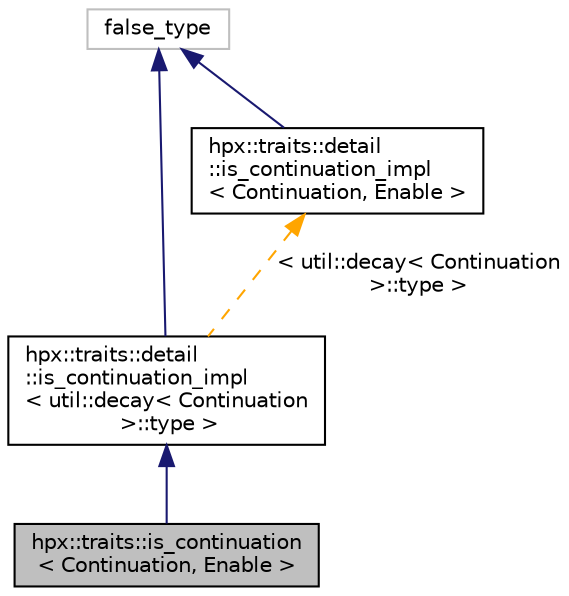 digraph "hpx::traits::is_continuation&lt; Continuation, Enable &gt;"
{
  edge [fontname="Helvetica",fontsize="10",labelfontname="Helvetica",labelfontsize="10"];
  node [fontname="Helvetica",fontsize="10",shape=record];
  Node0 [label="hpx::traits::is_continuation\l\< Continuation, Enable \>",height=0.2,width=0.4,color="black", fillcolor="grey75", style="filled", fontcolor="black"];
  Node1 -> Node0 [dir="back",color="midnightblue",fontsize="10",style="solid",fontname="Helvetica"];
  Node1 [label="hpx::traits::detail\l::is_continuation_impl\l\< util::decay\< Continuation\l \>::type \>",height=0.2,width=0.4,color="black", fillcolor="white", style="filled",URL="$d8/d40/structhpx_1_1traits_1_1detail_1_1is__continuation__impl.html"];
  Node2 -> Node1 [dir="back",color="midnightblue",fontsize="10",style="solid",fontname="Helvetica"];
  Node2 [label="false_type",height=0.2,width=0.4,color="grey75", fillcolor="white", style="filled"];
  Node3 -> Node1 [dir="back",color="orange",fontsize="10",style="dashed",label=" \< util::decay\< Continuation\l \>::type \>" ,fontname="Helvetica"];
  Node3 [label="hpx::traits::detail\l::is_continuation_impl\l\< Continuation, Enable \>",height=0.2,width=0.4,color="black", fillcolor="white", style="filled",URL="$d8/d40/structhpx_1_1traits_1_1detail_1_1is__continuation__impl.html"];
  Node2 -> Node3 [dir="back",color="midnightblue",fontsize="10",style="solid",fontname="Helvetica"];
}
